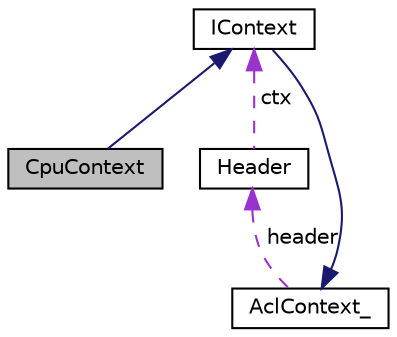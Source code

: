 digraph "CpuContext"
{
 // LATEX_PDF_SIZE
  edge [fontname="Helvetica",fontsize="10",labelfontname="Helvetica",labelfontsize="10"];
  node [fontname="Helvetica",fontsize="10",shape=record];
  Node1 [label="CpuContext",height=0.2,width=0.4,color="black", fillcolor="grey75", style="filled", fontcolor="black",tooltip="CPU context implementation class."];
  Node2 -> Node1 [dir="back",color="midnightblue",fontsize="10",style="solid",fontname="Helvetica"];
  Node2 [label="IContext",height=0.2,width=0.4,color="black", fillcolor="white", style="filled",URL="$classarm__compute_1_1_i_context.xhtml",tooltip="Context interface."];
  Node3 -> Node2 [dir="back",color="midnightblue",fontsize="10",style="solid",fontname="Helvetica"];
  Node3 [label="AclContext_",height=0.2,width=0.4,color="black", fillcolor="white", style="filled",URL="$struct_acl_context__.xhtml",tooltip=" "];
  Node4 -> Node3 [dir="back",color="darkorchid3",fontsize="10",style="dashed",label=" header" ,fontname="Helvetica"];
  Node4 [label="Header",height=0.2,width=0.4,color="black", fillcolor="white", style="filled",URL="$structarm__compute_1_1detail_1_1_header.xhtml",tooltip=" "];
  Node2 -> Node4 [dir="back",color="darkorchid3",fontsize="10",style="dashed",label=" ctx" ,fontname="Helvetica"];
}
